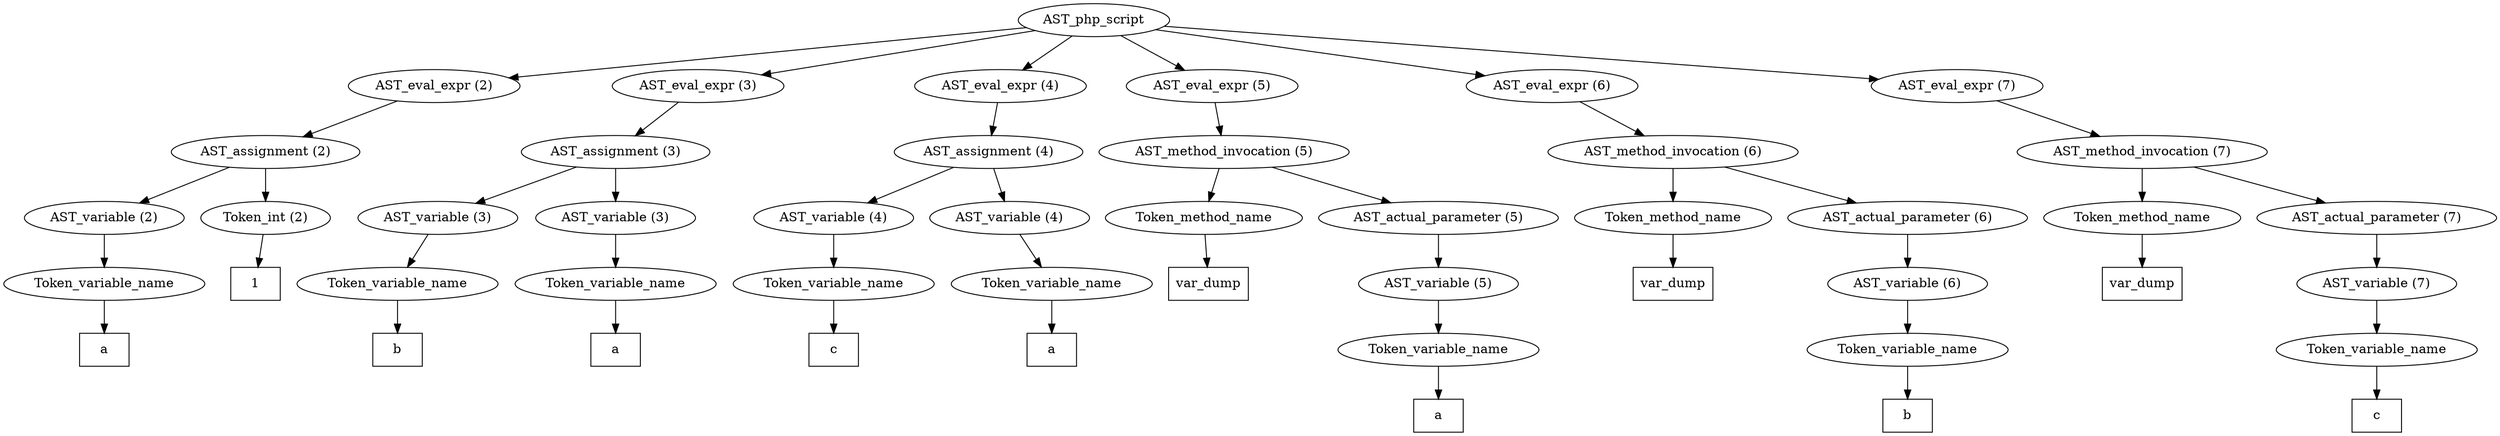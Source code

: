 /*
 * AST in dot format generated by phc -- the PHP compiler
 */

digraph AST {
node_0 [label="AST_php_script"];
node_1 [label="AST_eval_expr (2)"];
node_2 [label="AST_assignment (2)"];
node_3 [label="AST_variable (2)"];
node_4 [label="Token_variable_name"];
node_5 [label="a", shape=box]
node_4 -> node_5;
node_3 -> node_4;
node_6 [label="Token_int (2)"];
node_7 [label="1", shape=box]
node_6 -> node_7;
node_2 -> node_6;
node_2 -> node_3;
node_1 -> node_2;
node_8 [label="AST_eval_expr (3)"];
node_9 [label="AST_assignment (3)"];
node_10 [label="AST_variable (3)"];
node_11 [label="Token_variable_name"];
node_12 [label="b", shape=box]
node_11 -> node_12;
node_10 -> node_11;
node_13 [label="AST_variable (3)"];
node_14 [label="Token_variable_name"];
node_15 [label="a", shape=box]
node_14 -> node_15;
node_13 -> node_14;
node_9 -> node_13;
node_9 -> node_10;
node_8 -> node_9;
node_16 [label="AST_eval_expr (4)"];
node_17 [label="AST_assignment (4)"];
node_18 [label="AST_variable (4)"];
node_19 [label="Token_variable_name"];
node_20 [label="c", shape=box]
node_19 -> node_20;
node_18 -> node_19;
node_21 [label="AST_variable (4)"];
node_22 [label="Token_variable_name"];
node_23 [label="a", shape=box]
node_22 -> node_23;
node_21 -> node_22;
node_17 -> node_21;
node_17 -> node_18;
node_16 -> node_17;
node_24 [label="AST_eval_expr (5)"];
node_25 [label="AST_method_invocation (5)"];
node_26 [label="Token_method_name"];
node_27 [label="var_dump", shape=box]
node_26 -> node_27;
node_28 [label="AST_actual_parameter (5)"];
node_29 [label="AST_variable (5)"];
node_30 [label="Token_variable_name"];
node_31 [label="a", shape=box]
node_30 -> node_31;
node_29 -> node_30;
node_28 -> node_29;
node_25 -> node_28;
node_25 -> node_26;
node_24 -> node_25;
node_32 [label="AST_eval_expr (6)"];
node_33 [label="AST_method_invocation (6)"];
node_34 [label="Token_method_name"];
node_35 [label="var_dump", shape=box]
node_34 -> node_35;
node_36 [label="AST_actual_parameter (6)"];
node_37 [label="AST_variable (6)"];
node_38 [label="Token_variable_name"];
node_39 [label="b", shape=box]
node_38 -> node_39;
node_37 -> node_38;
node_36 -> node_37;
node_33 -> node_36;
node_33 -> node_34;
node_32 -> node_33;
node_40 [label="AST_eval_expr (7)"];
node_41 [label="AST_method_invocation (7)"];
node_42 [label="Token_method_name"];
node_43 [label="var_dump", shape=box]
node_42 -> node_43;
node_44 [label="AST_actual_parameter (7)"];
node_45 [label="AST_variable (7)"];
node_46 [label="Token_variable_name"];
node_47 [label="c", shape=box]
node_46 -> node_47;
node_45 -> node_46;
node_44 -> node_45;
node_41 -> node_44;
node_41 -> node_42;
node_40 -> node_41;
node_0 -> node_40;
node_0 -> node_32;
node_0 -> node_24;
node_0 -> node_16;
node_0 -> node_8;
node_0 -> node_1;
}
